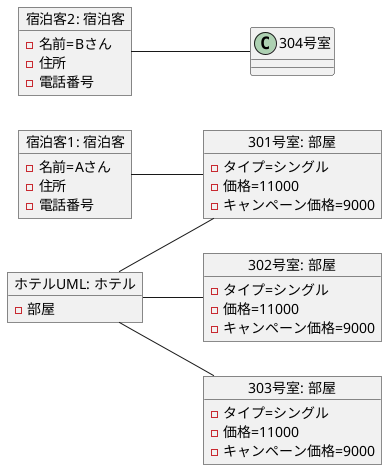 @startuml
left to right direction
object "ホテルUML: ホテル" as ho {
- 部屋
}
object "宿泊客1: 宿泊客" as cu1 {
- 名前=Aさん
- 住所
- 電話番号
}
object "宿泊客2: 宿泊客" as cu2 {
- 名前=Bさん
- 住所
- 電話番号
}
object "301号室: 部屋" as ro1 {
- タイプ=シングル
- 価格=11000
- キャンペーン価格=9000
}
object "302号室: 部屋" as ro2 {
- タイプ=シングル
- 価格=11000
- キャンペーン価格=9000
}
object "303号室: 部屋" as ro3 {
- タイプ=シングル
- 価格=11000
- キャンペーン価格=9000
}
ho -- ro1
ho -- ro2
ho -- ro3
cu1 -- ro1
cu2 -- 304号室
@enduml